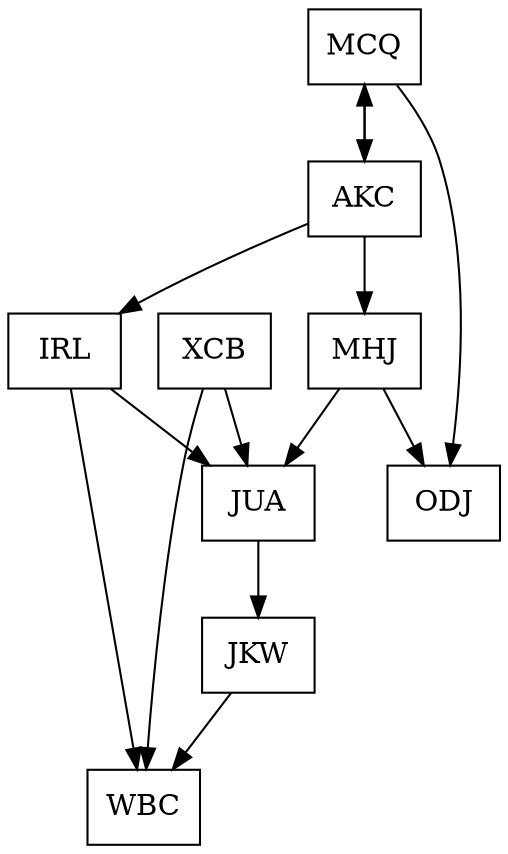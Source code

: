 digraph airports {
	node [shape=record]

	IRL [label = "<f1> IRL "]
IRL -> JUA:f1[label=""]
IRL -> WBC:f1[label=""]

	ODJ [label = "<f1> ODJ "]

	XCB [label = "<f1> XCB "]
XCB -> WBC:f1[label=""]
XCB -> JUA:f1[label=""]

	JKW [label = "<f1> JKW "]
JKW -> WBC:f1[label=""]

	JUA [label = "<f1> JUA "]
JUA -> JKW:f1[label=""]

	WBC [label = "<f1> WBC "]

	AKC [label = "<f1> AKC "]
AKC -> IRL:f1[label=""]
AKC -> MHJ:f1[label=""]
AKC -> MCQ:f1[label=""]

	MCQ [label = "<f1> MCQ "]
MCQ -> ODJ:f1[label=""]
MCQ -> AKC:f1[label=""]

	MHJ [label = "<f1> MHJ "]
MHJ -> ODJ:f1[label=""]
MHJ -> JUA:f1[label=""]

}
